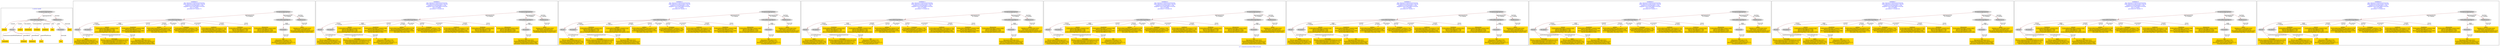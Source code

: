 digraph n0 {
fontcolor="blue"
remincross="true"
label="s17-s-houston-museum-of-fine-arts.json"
subgraph cluster_0 {
label="1-correct model"
n2[style="filled",color="white",fillcolor="lightgray",label="CulturalHeritageObject1"];
n3[shape="plaintext",style="filled",fillcolor="gold",label="artyear"];
n4[style="filled",color="white",fillcolor="lightgray",label="Person1"];
n5[shape="plaintext",style="filled",fillcolor="gold",label="artdesc"];
n6[shape="plaintext",style="filled",fillcolor="gold",label="dimensions"];
n7[shape="plaintext",style="filled",fillcolor="gold",label="technique"];
n8[shape="plaintext",style="filled",fillcolor="gold",label="credittext"];
n9[shape="plaintext",style="filled",fillcolor="gold",label="title"];
n10[style="filled",color="white",fillcolor="lightgray",label="Document1"];
n11[shape="plaintext",style="filled",fillcolor="gold",label="nationality"];
n12[shape="plaintext",style="filled",fillcolor="gold",label="birthDate"];
n13[shape="plaintext",style="filled",fillcolor="gold",label="deathDate"];
n14[shape="plaintext",style="filled",fillcolor="gold",label="artist"];
n15[style="filled",color="white",fillcolor="lightgray",label="EuropeanaAggregation1"];
n16[style="filled",color="white",fillcolor="lightgray",label="WebResource1"];
n17[shape="plaintext",style="filled",fillcolor="gold",label="photo"];
n18[shape="plaintext",style="filled",fillcolor="gold",label="link"];
}
subgraph cluster_1 {
label="candidate 0\nlink coherence:0.8333333333333334\nnode coherence:0.8823529411764706\nconfidence:0.6553402862171508\nmapping score:0.6097866313534294\ncost:215.96983\n-precision:0.67-recall:0.75"
n20[style="filled",color="white",fillcolor="lightgray",label="CulturalHeritageObject1"];
n21[style="filled",color="white",fillcolor="lightgray",label="Person1"];
n22[style="filled",color="white",fillcolor="lightgray",label="Document1"];
n23[style="filled",color="white",fillcolor="lightgray",label="CulturalHeritageObject2"];
n24[style="filled",color="white",fillcolor="lightgray",label="Document2"];
n25[style="filled",color="white",fillcolor="lightgray",label="EuropeanaAggregation1"];
n26[style="filled",color="white",fillcolor="lightgray",label="WebResource1"];
n27[shape="plaintext",style="filled",fillcolor="gold",label="link\n[Document,classLink,0.574]\n[WebResource,classLink,0.212]\n[Document,columnSubClassOfLink,0.177]\n[Concept,prefLabel,0.037]"];
n28[shape="plaintext",style="filled",fillcolor="gold",label="artist\n[Person,nameOfThePerson,0.421]\n[Document,columnSubClassOfLink,0.231]\n[CulturalHeritageObject,description,0.23]\n[CulturalHeritageObject,title,0.119]"];
n29[shape="plaintext",style="filled",fillcolor="gold",label="artyear\n[CulturalHeritageObject,created,0.544]\n[Person,dateOfBirth,0.226]\n[Person,dateOfDeath,0.168]\n[CulturalHeritageObject,description,0.062]"];
n30[shape="plaintext",style="filled",fillcolor="gold",label="deathDate\n[CulturalHeritageObject,created,0.508]\n[Person,dateOfDeath,0.313]\n[Person,biographicalInformation,0.095]\n[Person,dateOfBirth,0.084]"];
n31[shape="plaintext",style="filled",fillcolor="gold",label="artdesc\n[CulturalHeritageObject,description,0.579]\n[Person,biographicalInformation,0.358]\n[CulturalHeritageObject,provenance,0.034]\n[Document,classLink,0.029]"];
n32[shape="plaintext",style="filled",fillcolor="gold",label="technique\n[CulturalHeritageObject,medium,0.784]\n[CulturalHeritageObject,description,0.181]\n[Person,biographicalInformation,0.018]\n[Document,classLink,0.017]"];
n33[shape="plaintext",style="filled",fillcolor="gold",label="credittext\n[CulturalHeritageObject,provenance,0.753]\n[CulturalHeritageObject,description,0.157]\n[Person,biographicalInformation,0.056]\n[CulturalHeritageObject,rightsHolder,0.035]"];
n34[shape="plaintext",style="filled",fillcolor="gold",label="title\n[Document,classLink,0.621]\n[CulturalHeritageObject,description,0.21]\n[Person,biographicalInformation,0.086]\n[Document,columnSubClassOfLink,0.084]"];
n35[shape="plaintext",style="filled",fillcolor="gold",label="birthDate\n[CulturalHeritageObject,created,0.641]\n[Person,dateOfDeath,0.184]\n[Person,dateOfBirth,0.116]\n[Person,biographicalInformation,0.059]"];
n36[shape="plaintext",style="filled",fillcolor="gold",label="nationality\n[Person,countryAssociatedWithThePerson,0.624]\n[CulturalHeritageObject,description,0.151]\n[CulturalHeritageObject,provenance,0.117]\n[Person,biographicalInformation,0.108]"];
n37[shape="plaintext",style="filled",fillcolor="gold",label="photo\n[WebResource,classLink,0.924]\n[Document,classLink,0.052]\n[Document,columnSubClassOfLink,0.022]\n[CulturalHeritageObject,extent,0.002]"];
n38[shape="plaintext",style="filled",fillcolor="gold",label="dimensions\n[CulturalHeritageObject,extent,0.892]\n[Person,dateOfBirth,0.053]\n[Person,dateOfDeath,0.046]\n[Person,biographicalInformation,0.009]"];
}
subgraph cluster_2 {
label="candidate 1\nlink coherence:0.8333333333333334\nnode coherence:0.8823529411764706\nconfidence:0.6553402862171508\nmapping score:0.6097866313534294\ncost:215.96983\n-precision:0.72-recall:0.81"
n40[style="filled",color="white",fillcolor="lightgray",label="CulturalHeritageObject1"];
n41[style="filled",color="white",fillcolor="lightgray",label="Person1"];
n42[style="filled",color="white",fillcolor="lightgray",label="Document2"];
n43[style="filled",color="white",fillcolor="lightgray",label="CulturalHeritageObject2"];
n44[style="filled",color="white",fillcolor="lightgray",label="Document1"];
n45[style="filled",color="white",fillcolor="lightgray",label="EuropeanaAggregation1"];
n46[style="filled",color="white",fillcolor="lightgray",label="WebResource1"];
n47[shape="plaintext",style="filled",fillcolor="gold",label="link\n[Document,classLink,0.574]\n[WebResource,classLink,0.212]\n[Document,columnSubClassOfLink,0.177]\n[Concept,prefLabel,0.037]"];
n48[shape="plaintext",style="filled",fillcolor="gold",label="artist\n[Person,nameOfThePerson,0.421]\n[Document,columnSubClassOfLink,0.231]\n[CulturalHeritageObject,description,0.23]\n[CulturalHeritageObject,title,0.119]"];
n49[shape="plaintext",style="filled",fillcolor="gold",label="artyear\n[CulturalHeritageObject,created,0.544]\n[Person,dateOfBirth,0.226]\n[Person,dateOfDeath,0.168]\n[CulturalHeritageObject,description,0.062]"];
n50[shape="plaintext",style="filled",fillcolor="gold",label="deathDate\n[CulturalHeritageObject,created,0.508]\n[Person,dateOfDeath,0.313]\n[Person,biographicalInformation,0.095]\n[Person,dateOfBirth,0.084]"];
n51[shape="plaintext",style="filled",fillcolor="gold",label="artdesc\n[CulturalHeritageObject,description,0.579]\n[Person,biographicalInformation,0.358]\n[CulturalHeritageObject,provenance,0.034]\n[Document,classLink,0.029]"];
n52[shape="plaintext",style="filled",fillcolor="gold",label="technique\n[CulturalHeritageObject,medium,0.784]\n[CulturalHeritageObject,description,0.181]\n[Person,biographicalInformation,0.018]\n[Document,classLink,0.017]"];
n53[shape="plaintext",style="filled",fillcolor="gold",label="credittext\n[CulturalHeritageObject,provenance,0.753]\n[CulturalHeritageObject,description,0.157]\n[Person,biographicalInformation,0.056]\n[CulturalHeritageObject,rightsHolder,0.035]"];
n54[shape="plaintext",style="filled",fillcolor="gold",label="title\n[Document,classLink,0.621]\n[CulturalHeritageObject,description,0.21]\n[Person,biographicalInformation,0.086]\n[Document,columnSubClassOfLink,0.084]"];
n55[shape="plaintext",style="filled",fillcolor="gold",label="birthDate\n[CulturalHeritageObject,created,0.641]\n[Person,dateOfDeath,0.184]\n[Person,dateOfBirth,0.116]\n[Person,biographicalInformation,0.059]"];
n56[shape="plaintext",style="filled",fillcolor="gold",label="nationality\n[Person,countryAssociatedWithThePerson,0.624]\n[CulturalHeritageObject,description,0.151]\n[CulturalHeritageObject,provenance,0.117]\n[Person,biographicalInformation,0.108]"];
n57[shape="plaintext",style="filled",fillcolor="gold",label="photo\n[WebResource,classLink,0.924]\n[Document,classLink,0.052]\n[Document,columnSubClassOfLink,0.022]\n[CulturalHeritageObject,extent,0.002]"];
n58[shape="plaintext",style="filled",fillcolor="gold",label="dimensions\n[CulturalHeritageObject,extent,0.892]\n[Person,dateOfBirth,0.053]\n[Person,dateOfDeath,0.046]\n[Person,biographicalInformation,0.009]"];
}
subgraph cluster_3 {
label="candidate 2\nlink coherence:0.8333333333333334\nnode coherence:0.8823529411764706\nconfidence:0.6553402862171508\nmapping score:0.6097866313534294\ncost:215.96983\n-precision:0.67-recall:0.75"
n60[style="filled",color="white",fillcolor="lightgray",label="CulturalHeritageObject1"];
n61[style="filled",color="white",fillcolor="lightgray",label="Person1"];
n62[style="filled",color="white",fillcolor="lightgray",label="Document1"];
n63[style="filled",color="white",fillcolor="lightgray",label="CulturalHeritageObject2"];
n64[style="filled",color="white",fillcolor="lightgray",label="Document2"];
n65[style="filled",color="white",fillcolor="lightgray",label="EuropeanaAggregation1"];
n66[style="filled",color="white",fillcolor="lightgray",label="WebResource1"];
n67[shape="plaintext",style="filled",fillcolor="gold",label="link\n[Document,classLink,0.574]\n[WebResource,classLink,0.212]\n[Document,columnSubClassOfLink,0.177]\n[Concept,prefLabel,0.037]"];
n68[shape="plaintext",style="filled",fillcolor="gold",label="artist\n[Person,nameOfThePerson,0.421]\n[Document,columnSubClassOfLink,0.231]\n[CulturalHeritageObject,description,0.23]\n[CulturalHeritageObject,title,0.119]"];
n69[shape="plaintext",style="filled",fillcolor="gold",label="birthDate\n[CulturalHeritageObject,created,0.641]\n[Person,dateOfDeath,0.184]\n[Person,dateOfBirth,0.116]\n[Person,biographicalInformation,0.059]"];
n70[shape="plaintext",style="filled",fillcolor="gold",label="artyear\n[CulturalHeritageObject,created,0.544]\n[Person,dateOfBirth,0.226]\n[Person,dateOfDeath,0.168]\n[CulturalHeritageObject,description,0.062]"];
n71[shape="plaintext",style="filled",fillcolor="gold",label="artdesc\n[CulturalHeritageObject,description,0.579]\n[Person,biographicalInformation,0.358]\n[CulturalHeritageObject,provenance,0.034]\n[Document,classLink,0.029]"];
n72[shape="plaintext",style="filled",fillcolor="gold",label="technique\n[CulturalHeritageObject,medium,0.784]\n[CulturalHeritageObject,description,0.181]\n[Person,biographicalInformation,0.018]\n[Document,classLink,0.017]"];
n73[shape="plaintext",style="filled",fillcolor="gold",label="credittext\n[CulturalHeritageObject,provenance,0.753]\n[CulturalHeritageObject,description,0.157]\n[Person,biographicalInformation,0.056]\n[CulturalHeritageObject,rightsHolder,0.035]"];
n74[shape="plaintext",style="filled",fillcolor="gold",label="title\n[Document,classLink,0.621]\n[CulturalHeritageObject,description,0.21]\n[Person,biographicalInformation,0.086]\n[Document,columnSubClassOfLink,0.084]"];
n75[shape="plaintext",style="filled",fillcolor="gold",label="deathDate\n[CulturalHeritageObject,created,0.508]\n[Person,dateOfDeath,0.313]\n[Person,biographicalInformation,0.095]\n[Person,dateOfBirth,0.084]"];
n76[shape="plaintext",style="filled",fillcolor="gold",label="nationality\n[Person,countryAssociatedWithThePerson,0.624]\n[CulturalHeritageObject,description,0.151]\n[CulturalHeritageObject,provenance,0.117]\n[Person,biographicalInformation,0.108]"];
n77[shape="plaintext",style="filled",fillcolor="gold",label="photo\n[WebResource,classLink,0.924]\n[Document,classLink,0.052]\n[Document,columnSubClassOfLink,0.022]\n[CulturalHeritageObject,extent,0.002]"];
n78[shape="plaintext",style="filled",fillcolor="gold",label="dimensions\n[CulturalHeritageObject,extent,0.892]\n[Person,dateOfBirth,0.053]\n[Person,dateOfDeath,0.046]\n[Person,biographicalInformation,0.009]"];
}
subgraph cluster_4 {
label="candidate 3\nlink coherence:0.8333333333333334\nnode coherence:0.8823529411764706\nconfidence:0.6553402862171508\nmapping score:0.6097866313534294\ncost:215.96983\n-precision:0.72-recall:0.81"
n80[style="filled",color="white",fillcolor="lightgray",label="CulturalHeritageObject1"];
n81[style="filled",color="white",fillcolor="lightgray",label="Person1"];
n82[style="filled",color="white",fillcolor="lightgray",label="Document2"];
n83[style="filled",color="white",fillcolor="lightgray",label="CulturalHeritageObject2"];
n84[style="filled",color="white",fillcolor="lightgray",label="Document1"];
n85[style="filled",color="white",fillcolor="lightgray",label="EuropeanaAggregation1"];
n86[style="filled",color="white",fillcolor="lightgray",label="WebResource1"];
n87[shape="plaintext",style="filled",fillcolor="gold",label="link\n[Document,classLink,0.574]\n[WebResource,classLink,0.212]\n[Document,columnSubClassOfLink,0.177]\n[Concept,prefLabel,0.037]"];
n88[shape="plaintext",style="filled",fillcolor="gold",label="artist\n[Person,nameOfThePerson,0.421]\n[Document,columnSubClassOfLink,0.231]\n[CulturalHeritageObject,description,0.23]\n[CulturalHeritageObject,title,0.119]"];
n89[shape="plaintext",style="filled",fillcolor="gold",label="birthDate\n[CulturalHeritageObject,created,0.641]\n[Person,dateOfDeath,0.184]\n[Person,dateOfBirth,0.116]\n[Person,biographicalInformation,0.059]"];
n90[shape="plaintext",style="filled",fillcolor="gold",label="artyear\n[CulturalHeritageObject,created,0.544]\n[Person,dateOfBirth,0.226]\n[Person,dateOfDeath,0.168]\n[CulturalHeritageObject,description,0.062]"];
n91[shape="plaintext",style="filled",fillcolor="gold",label="artdesc\n[CulturalHeritageObject,description,0.579]\n[Person,biographicalInformation,0.358]\n[CulturalHeritageObject,provenance,0.034]\n[Document,classLink,0.029]"];
n92[shape="plaintext",style="filled",fillcolor="gold",label="technique\n[CulturalHeritageObject,medium,0.784]\n[CulturalHeritageObject,description,0.181]\n[Person,biographicalInformation,0.018]\n[Document,classLink,0.017]"];
n93[shape="plaintext",style="filled",fillcolor="gold",label="credittext\n[CulturalHeritageObject,provenance,0.753]\n[CulturalHeritageObject,description,0.157]\n[Person,biographicalInformation,0.056]\n[CulturalHeritageObject,rightsHolder,0.035]"];
n94[shape="plaintext",style="filled",fillcolor="gold",label="title\n[Document,classLink,0.621]\n[CulturalHeritageObject,description,0.21]\n[Person,biographicalInformation,0.086]\n[Document,columnSubClassOfLink,0.084]"];
n95[shape="plaintext",style="filled",fillcolor="gold",label="deathDate\n[CulturalHeritageObject,created,0.508]\n[Person,dateOfDeath,0.313]\n[Person,biographicalInformation,0.095]\n[Person,dateOfBirth,0.084]"];
n96[shape="plaintext",style="filled",fillcolor="gold",label="nationality\n[Person,countryAssociatedWithThePerson,0.624]\n[CulturalHeritageObject,description,0.151]\n[CulturalHeritageObject,provenance,0.117]\n[Person,biographicalInformation,0.108]"];
n97[shape="plaintext",style="filled",fillcolor="gold",label="photo\n[WebResource,classLink,0.924]\n[Document,classLink,0.052]\n[Document,columnSubClassOfLink,0.022]\n[CulturalHeritageObject,extent,0.002]"];
n98[shape="plaintext",style="filled",fillcolor="gold",label="dimensions\n[CulturalHeritageObject,extent,0.892]\n[Person,dateOfBirth,0.053]\n[Person,dateOfDeath,0.046]\n[Person,biographicalInformation,0.009]"];
}
subgraph cluster_5 {
label="candidate 4\nlink coherence:0.8333333333333334\nnode coherence:0.8823529411764706\nconfidence:0.6553402862171508\nmapping score:0.6097866313534294\ncost:215.96983\n-precision:0.72-recall:0.81"
n100[style="filled",color="white",fillcolor="lightgray",label="CulturalHeritageObject1"];
n101[style="filled",color="white",fillcolor="lightgray",label="Person1"];
n102[style="filled",color="white",fillcolor="lightgray",label="Document1"];
n103[style="filled",color="white",fillcolor="lightgray",label="CulturalHeritageObject2"];
n104[style="filled",color="white",fillcolor="lightgray",label="Document2"];
n105[style="filled",color="white",fillcolor="lightgray",label="EuropeanaAggregation1"];
n106[style="filled",color="white",fillcolor="lightgray",label="WebResource1"];
n107[shape="plaintext",style="filled",fillcolor="gold",label="title\n[Document,classLink,0.621]\n[CulturalHeritageObject,description,0.21]\n[Person,biographicalInformation,0.086]\n[Document,columnSubClassOfLink,0.084]"];
n108[shape="plaintext",style="filled",fillcolor="gold",label="artist\n[Person,nameOfThePerson,0.421]\n[Document,columnSubClassOfLink,0.231]\n[CulturalHeritageObject,description,0.23]\n[CulturalHeritageObject,title,0.119]"];
n109[shape="plaintext",style="filled",fillcolor="gold",label="artyear\n[CulturalHeritageObject,created,0.544]\n[Person,dateOfBirth,0.226]\n[Person,dateOfDeath,0.168]\n[CulturalHeritageObject,description,0.062]"];
n110[shape="plaintext",style="filled",fillcolor="gold",label="deathDate\n[CulturalHeritageObject,created,0.508]\n[Person,dateOfDeath,0.313]\n[Person,biographicalInformation,0.095]\n[Person,dateOfBirth,0.084]"];
n111[shape="plaintext",style="filled",fillcolor="gold",label="artdesc\n[CulturalHeritageObject,description,0.579]\n[Person,biographicalInformation,0.358]\n[CulturalHeritageObject,provenance,0.034]\n[Document,classLink,0.029]"];
n112[shape="plaintext",style="filled",fillcolor="gold",label="technique\n[CulturalHeritageObject,medium,0.784]\n[CulturalHeritageObject,description,0.181]\n[Person,biographicalInformation,0.018]\n[Document,classLink,0.017]"];
n113[shape="plaintext",style="filled",fillcolor="gold",label="credittext\n[CulturalHeritageObject,provenance,0.753]\n[CulturalHeritageObject,description,0.157]\n[Person,biographicalInformation,0.056]\n[CulturalHeritageObject,rightsHolder,0.035]"];
n114[shape="plaintext",style="filled",fillcolor="gold",label="link\n[Document,classLink,0.574]\n[WebResource,classLink,0.212]\n[Document,columnSubClassOfLink,0.177]\n[Concept,prefLabel,0.037]"];
n115[shape="plaintext",style="filled",fillcolor="gold",label="birthDate\n[CulturalHeritageObject,created,0.641]\n[Person,dateOfDeath,0.184]\n[Person,dateOfBirth,0.116]\n[Person,biographicalInformation,0.059]"];
n116[shape="plaintext",style="filled",fillcolor="gold",label="nationality\n[Person,countryAssociatedWithThePerson,0.624]\n[CulturalHeritageObject,description,0.151]\n[CulturalHeritageObject,provenance,0.117]\n[Person,biographicalInformation,0.108]"];
n117[shape="plaintext",style="filled",fillcolor="gold",label="photo\n[WebResource,classLink,0.924]\n[Document,classLink,0.052]\n[Document,columnSubClassOfLink,0.022]\n[CulturalHeritageObject,extent,0.002]"];
n118[shape="plaintext",style="filled",fillcolor="gold",label="dimensions\n[CulturalHeritageObject,extent,0.892]\n[Person,dateOfBirth,0.053]\n[Person,dateOfDeath,0.046]\n[Person,biographicalInformation,0.009]"];
}
subgraph cluster_6 {
label="candidate 5\nlink coherence:0.8333333333333334\nnode coherence:0.8823529411764706\nconfidence:0.6553402862171508\nmapping score:0.6097866313534294\ncost:215.96983\n-precision:0.67-recall:0.75"
n120[style="filled",color="white",fillcolor="lightgray",label="CulturalHeritageObject1"];
n121[style="filled",color="white",fillcolor="lightgray",label="Person1"];
n122[style="filled",color="white",fillcolor="lightgray",label="Document2"];
n123[style="filled",color="white",fillcolor="lightgray",label="CulturalHeritageObject2"];
n124[style="filled",color="white",fillcolor="lightgray",label="Document1"];
n125[style="filled",color="white",fillcolor="lightgray",label="EuropeanaAggregation1"];
n126[style="filled",color="white",fillcolor="lightgray",label="WebResource1"];
n127[shape="plaintext",style="filled",fillcolor="gold",label="title\n[Document,classLink,0.621]\n[CulturalHeritageObject,description,0.21]\n[Person,biographicalInformation,0.086]\n[Document,columnSubClassOfLink,0.084]"];
n128[shape="plaintext",style="filled",fillcolor="gold",label="artist\n[Person,nameOfThePerson,0.421]\n[Document,columnSubClassOfLink,0.231]\n[CulturalHeritageObject,description,0.23]\n[CulturalHeritageObject,title,0.119]"];
n129[shape="plaintext",style="filled",fillcolor="gold",label="artyear\n[CulturalHeritageObject,created,0.544]\n[Person,dateOfBirth,0.226]\n[Person,dateOfDeath,0.168]\n[CulturalHeritageObject,description,0.062]"];
n130[shape="plaintext",style="filled",fillcolor="gold",label="deathDate\n[CulturalHeritageObject,created,0.508]\n[Person,dateOfDeath,0.313]\n[Person,biographicalInformation,0.095]\n[Person,dateOfBirth,0.084]"];
n131[shape="plaintext",style="filled",fillcolor="gold",label="artdesc\n[CulturalHeritageObject,description,0.579]\n[Person,biographicalInformation,0.358]\n[CulturalHeritageObject,provenance,0.034]\n[Document,classLink,0.029]"];
n132[shape="plaintext",style="filled",fillcolor="gold",label="technique\n[CulturalHeritageObject,medium,0.784]\n[CulturalHeritageObject,description,0.181]\n[Person,biographicalInformation,0.018]\n[Document,classLink,0.017]"];
n133[shape="plaintext",style="filled",fillcolor="gold",label="credittext\n[CulturalHeritageObject,provenance,0.753]\n[CulturalHeritageObject,description,0.157]\n[Person,biographicalInformation,0.056]\n[CulturalHeritageObject,rightsHolder,0.035]"];
n134[shape="plaintext",style="filled",fillcolor="gold",label="link\n[Document,classLink,0.574]\n[WebResource,classLink,0.212]\n[Document,columnSubClassOfLink,0.177]\n[Concept,prefLabel,0.037]"];
n135[shape="plaintext",style="filled",fillcolor="gold",label="birthDate\n[CulturalHeritageObject,created,0.641]\n[Person,dateOfDeath,0.184]\n[Person,dateOfBirth,0.116]\n[Person,biographicalInformation,0.059]"];
n136[shape="plaintext",style="filled",fillcolor="gold",label="nationality\n[Person,countryAssociatedWithThePerson,0.624]\n[CulturalHeritageObject,description,0.151]\n[CulturalHeritageObject,provenance,0.117]\n[Person,biographicalInformation,0.108]"];
n137[shape="plaintext",style="filled",fillcolor="gold",label="photo\n[WebResource,classLink,0.924]\n[Document,classLink,0.052]\n[Document,columnSubClassOfLink,0.022]\n[CulturalHeritageObject,extent,0.002]"];
n138[shape="plaintext",style="filled",fillcolor="gold",label="dimensions\n[CulturalHeritageObject,extent,0.892]\n[Person,dateOfBirth,0.053]\n[Person,dateOfDeath,0.046]\n[Person,biographicalInformation,0.009]"];
}
subgraph cluster_7 {
label="candidate 6\nlink coherence:0.8333333333333334\nnode coherence:0.8823529411764706\nconfidence:0.6553402862171508\nmapping score:0.6097866313534294\ncost:215.96993\n-precision:0.67-recall:0.75"
n140[style="filled",color="white",fillcolor="lightgray",label="CulturalHeritageObject1"];
n141[style="filled",color="white",fillcolor="lightgray",label="Person2"];
n142[style="filled",color="white",fillcolor="lightgray",label="Document1"];
n143[style="filled",color="white",fillcolor="lightgray",label="CulturalHeritageObject2"];
n144[style="filled",color="white",fillcolor="lightgray",label="Document2"];
n145[style="filled",color="white",fillcolor="lightgray",label="EuropeanaAggregation1"];
n146[style="filled",color="white",fillcolor="lightgray",label="WebResource1"];
n147[shape="plaintext",style="filled",fillcolor="gold",label="link\n[Document,classLink,0.574]\n[WebResource,classLink,0.212]\n[Document,columnSubClassOfLink,0.177]\n[Concept,prefLabel,0.037]"];
n148[shape="plaintext",style="filled",fillcolor="gold",label="artyear\n[CulturalHeritageObject,created,0.544]\n[Person,dateOfBirth,0.226]\n[Person,dateOfDeath,0.168]\n[CulturalHeritageObject,description,0.062]"];
n149[shape="plaintext",style="filled",fillcolor="gold",label="nationality\n[Person,countryAssociatedWithThePerson,0.624]\n[CulturalHeritageObject,description,0.151]\n[CulturalHeritageObject,provenance,0.117]\n[Person,biographicalInformation,0.108]"];
n150[shape="plaintext",style="filled",fillcolor="gold",label="deathDate\n[CulturalHeritageObject,created,0.508]\n[Person,dateOfDeath,0.313]\n[Person,biographicalInformation,0.095]\n[Person,dateOfBirth,0.084]"];
n151[shape="plaintext",style="filled",fillcolor="gold",label="artdesc\n[CulturalHeritageObject,description,0.579]\n[Person,biographicalInformation,0.358]\n[CulturalHeritageObject,provenance,0.034]\n[Document,classLink,0.029]"];
n152[shape="plaintext",style="filled",fillcolor="gold",label="technique\n[CulturalHeritageObject,medium,0.784]\n[CulturalHeritageObject,description,0.181]\n[Person,biographicalInformation,0.018]\n[Document,classLink,0.017]"];
n153[shape="plaintext",style="filled",fillcolor="gold",label="artist\n[Person,nameOfThePerson,0.421]\n[Document,columnSubClassOfLink,0.231]\n[CulturalHeritageObject,description,0.23]\n[CulturalHeritageObject,title,0.119]"];
n154[shape="plaintext",style="filled",fillcolor="gold",label="credittext\n[CulturalHeritageObject,provenance,0.753]\n[CulturalHeritageObject,description,0.157]\n[Person,biographicalInformation,0.056]\n[CulturalHeritageObject,rightsHolder,0.035]"];
n155[shape="plaintext",style="filled",fillcolor="gold",label="title\n[Document,classLink,0.621]\n[CulturalHeritageObject,description,0.21]\n[Person,biographicalInformation,0.086]\n[Document,columnSubClassOfLink,0.084]"];
n156[shape="plaintext",style="filled",fillcolor="gold",label="birthDate\n[CulturalHeritageObject,created,0.641]\n[Person,dateOfDeath,0.184]\n[Person,dateOfBirth,0.116]\n[Person,biographicalInformation,0.059]"];
n157[shape="plaintext",style="filled",fillcolor="gold",label="photo\n[WebResource,classLink,0.924]\n[Document,classLink,0.052]\n[Document,columnSubClassOfLink,0.022]\n[CulturalHeritageObject,extent,0.002]"];
n158[shape="plaintext",style="filled",fillcolor="gold",label="dimensions\n[CulturalHeritageObject,extent,0.892]\n[Person,dateOfBirth,0.053]\n[Person,dateOfDeath,0.046]\n[Person,biographicalInformation,0.009]"];
}
subgraph cluster_8 {
label="candidate 7\nlink coherence:0.8333333333333334\nnode coherence:0.8823529411764706\nconfidence:0.6553402862171508\nmapping score:0.6097866313534294\ncost:215.96993\n-precision:0.72-recall:0.81"
n160[style="filled",color="white",fillcolor="lightgray",label="CulturalHeritageObject1"];
n161[style="filled",color="white",fillcolor="lightgray",label="Person2"];
n162[style="filled",color="white",fillcolor="lightgray",label="Document2"];
n163[style="filled",color="white",fillcolor="lightgray",label="CulturalHeritageObject2"];
n164[style="filled",color="white",fillcolor="lightgray",label="Document1"];
n165[style="filled",color="white",fillcolor="lightgray",label="EuropeanaAggregation1"];
n166[style="filled",color="white",fillcolor="lightgray",label="WebResource1"];
n167[shape="plaintext",style="filled",fillcolor="gold",label="link\n[Document,classLink,0.574]\n[WebResource,classLink,0.212]\n[Document,columnSubClassOfLink,0.177]\n[Concept,prefLabel,0.037]"];
n168[shape="plaintext",style="filled",fillcolor="gold",label="artyear\n[CulturalHeritageObject,created,0.544]\n[Person,dateOfBirth,0.226]\n[Person,dateOfDeath,0.168]\n[CulturalHeritageObject,description,0.062]"];
n169[shape="plaintext",style="filled",fillcolor="gold",label="nationality\n[Person,countryAssociatedWithThePerson,0.624]\n[CulturalHeritageObject,description,0.151]\n[CulturalHeritageObject,provenance,0.117]\n[Person,biographicalInformation,0.108]"];
n170[shape="plaintext",style="filled",fillcolor="gold",label="deathDate\n[CulturalHeritageObject,created,0.508]\n[Person,dateOfDeath,0.313]\n[Person,biographicalInformation,0.095]\n[Person,dateOfBirth,0.084]"];
n171[shape="plaintext",style="filled",fillcolor="gold",label="artdesc\n[CulturalHeritageObject,description,0.579]\n[Person,biographicalInformation,0.358]\n[CulturalHeritageObject,provenance,0.034]\n[Document,classLink,0.029]"];
n172[shape="plaintext",style="filled",fillcolor="gold",label="technique\n[CulturalHeritageObject,medium,0.784]\n[CulturalHeritageObject,description,0.181]\n[Person,biographicalInformation,0.018]\n[Document,classLink,0.017]"];
n173[shape="plaintext",style="filled",fillcolor="gold",label="artist\n[Person,nameOfThePerson,0.421]\n[Document,columnSubClassOfLink,0.231]\n[CulturalHeritageObject,description,0.23]\n[CulturalHeritageObject,title,0.119]"];
n174[shape="plaintext",style="filled",fillcolor="gold",label="credittext\n[CulturalHeritageObject,provenance,0.753]\n[CulturalHeritageObject,description,0.157]\n[Person,biographicalInformation,0.056]\n[CulturalHeritageObject,rightsHolder,0.035]"];
n175[shape="plaintext",style="filled",fillcolor="gold",label="title\n[Document,classLink,0.621]\n[CulturalHeritageObject,description,0.21]\n[Person,biographicalInformation,0.086]\n[Document,columnSubClassOfLink,0.084]"];
n176[shape="plaintext",style="filled",fillcolor="gold",label="birthDate\n[CulturalHeritageObject,created,0.641]\n[Person,dateOfDeath,0.184]\n[Person,dateOfBirth,0.116]\n[Person,biographicalInformation,0.059]"];
n177[shape="plaintext",style="filled",fillcolor="gold",label="photo\n[WebResource,classLink,0.924]\n[Document,classLink,0.052]\n[Document,columnSubClassOfLink,0.022]\n[CulturalHeritageObject,extent,0.002]"];
n178[shape="plaintext",style="filled",fillcolor="gold",label="dimensions\n[CulturalHeritageObject,extent,0.892]\n[Person,dateOfBirth,0.053]\n[Person,dateOfDeath,0.046]\n[Person,biographicalInformation,0.009]"];
}
subgraph cluster_9 {
label="candidate 8\nlink coherence:0.8333333333333334\nnode coherence:0.8823529411764706\nconfidence:0.6553402862171508\nmapping score:0.6097866313534294\ncost:215.96993\n-precision:0.67-recall:0.75"
n180[style="filled",color="white",fillcolor="lightgray",label="CulturalHeritageObject1"];
n181[style="filled",color="white",fillcolor="lightgray",label="Person2"];
n182[style="filled",color="white",fillcolor="lightgray",label="Document1"];
n183[style="filled",color="white",fillcolor="lightgray",label="CulturalHeritageObject2"];
n184[style="filled",color="white",fillcolor="lightgray",label="Document2"];
n185[style="filled",color="white",fillcolor="lightgray",label="EuropeanaAggregation1"];
n186[style="filled",color="white",fillcolor="lightgray",label="WebResource1"];
n187[shape="plaintext",style="filled",fillcolor="gold",label="link\n[Document,classLink,0.574]\n[WebResource,classLink,0.212]\n[Document,columnSubClassOfLink,0.177]\n[Concept,prefLabel,0.037]"];
n188[shape="plaintext",style="filled",fillcolor="gold",label="birthDate\n[CulturalHeritageObject,created,0.641]\n[Person,dateOfDeath,0.184]\n[Person,dateOfBirth,0.116]\n[Person,biographicalInformation,0.059]"];
n189[shape="plaintext",style="filled",fillcolor="gold",label="artyear\n[CulturalHeritageObject,created,0.544]\n[Person,dateOfBirth,0.226]\n[Person,dateOfDeath,0.168]\n[CulturalHeritageObject,description,0.062]"];
n190[shape="plaintext",style="filled",fillcolor="gold",label="nationality\n[Person,countryAssociatedWithThePerson,0.624]\n[CulturalHeritageObject,description,0.151]\n[CulturalHeritageObject,provenance,0.117]\n[Person,biographicalInformation,0.108]"];
n191[shape="plaintext",style="filled",fillcolor="gold",label="artdesc\n[CulturalHeritageObject,description,0.579]\n[Person,biographicalInformation,0.358]\n[CulturalHeritageObject,provenance,0.034]\n[Document,classLink,0.029]"];
n192[shape="plaintext",style="filled",fillcolor="gold",label="technique\n[CulturalHeritageObject,medium,0.784]\n[CulturalHeritageObject,description,0.181]\n[Person,biographicalInformation,0.018]\n[Document,classLink,0.017]"];
n193[shape="plaintext",style="filled",fillcolor="gold",label="artist\n[Person,nameOfThePerson,0.421]\n[Document,columnSubClassOfLink,0.231]\n[CulturalHeritageObject,description,0.23]\n[CulturalHeritageObject,title,0.119]"];
n194[shape="plaintext",style="filled",fillcolor="gold",label="credittext\n[CulturalHeritageObject,provenance,0.753]\n[CulturalHeritageObject,description,0.157]\n[Person,biographicalInformation,0.056]\n[CulturalHeritageObject,rightsHolder,0.035]"];
n195[shape="plaintext",style="filled",fillcolor="gold",label="title\n[Document,classLink,0.621]\n[CulturalHeritageObject,description,0.21]\n[Person,biographicalInformation,0.086]\n[Document,columnSubClassOfLink,0.084]"];
n196[shape="plaintext",style="filled",fillcolor="gold",label="deathDate\n[CulturalHeritageObject,created,0.508]\n[Person,dateOfDeath,0.313]\n[Person,biographicalInformation,0.095]\n[Person,dateOfBirth,0.084]"];
n197[shape="plaintext",style="filled",fillcolor="gold",label="photo\n[WebResource,classLink,0.924]\n[Document,classLink,0.052]\n[Document,columnSubClassOfLink,0.022]\n[CulturalHeritageObject,extent,0.002]"];
n198[shape="plaintext",style="filled",fillcolor="gold",label="dimensions\n[CulturalHeritageObject,extent,0.892]\n[Person,dateOfBirth,0.053]\n[Person,dateOfDeath,0.046]\n[Person,biographicalInformation,0.009]"];
}
subgraph cluster_10 {
label="candidate 9\nlink coherence:0.8333333333333334\nnode coherence:0.8823529411764706\nconfidence:0.6553402862171508\nmapping score:0.6097866313534294\ncost:215.96993\n-precision:0.72-recall:0.81"
n200[style="filled",color="white",fillcolor="lightgray",label="CulturalHeritageObject1"];
n201[style="filled",color="white",fillcolor="lightgray",label="Person2"];
n202[style="filled",color="white",fillcolor="lightgray",label="Document2"];
n203[style="filled",color="white",fillcolor="lightgray",label="CulturalHeritageObject2"];
n204[style="filled",color="white",fillcolor="lightgray",label="Document1"];
n205[style="filled",color="white",fillcolor="lightgray",label="EuropeanaAggregation1"];
n206[style="filled",color="white",fillcolor="lightgray",label="WebResource1"];
n207[shape="plaintext",style="filled",fillcolor="gold",label="link\n[Document,classLink,0.574]\n[WebResource,classLink,0.212]\n[Document,columnSubClassOfLink,0.177]\n[Concept,prefLabel,0.037]"];
n208[shape="plaintext",style="filled",fillcolor="gold",label="birthDate\n[CulturalHeritageObject,created,0.641]\n[Person,dateOfDeath,0.184]\n[Person,dateOfBirth,0.116]\n[Person,biographicalInformation,0.059]"];
n209[shape="plaintext",style="filled",fillcolor="gold",label="artyear\n[CulturalHeritageObject,created,0.544]\n[Person,dateOfBirth,0.226]\n[Person,dateOfDeath,0.168]\n[CulturalHeritageObject,description,0.062]"];
n210[shape="plaintext",style="filled",fillcolor="gold",label="nationality\n[Person,countryAssociatedWithThePerson,0.624]\n[CulturalHeritageObject,description,0.151]\n[CulturalHeritageObject,provenance,0.117]\n[Person,biographicalInformation,0.108]"];
n211[shape="plaintext",style="filled",fillcolor="gold",label="artdesc\n[CulturalHeritageObject,description,0.579]\n[Person,biographicalInformation,0.358]\n[CulturalHeritageObject,provenance,0.034]\n[Document,classLink,0.029]"];
n212[shape="plaintext",style="filled",fillcolor="gold",label="technique\n[CulturalHeritageObject,medium,0.784]\n[CulturalHeritageObject,description,0.181]\n[Person,biographicalInformation,0.018]\n[Document,classLink,0.017]"];
n213[shape="plaintext",style="filled",fillcolor="gold",label="artist\n[Person,nameOfThePerson,0.421]\n[Document,columnSubClassOfLink,0.231]\n[CulturalHeritageObject,description,0.23]\n[CulturalHeritageObject,title,0.119]"];
n214[shape="plaintext",style="filled",fillcolor="gold",label="credittext\n[CulturalHeritageObject,provenance,0.753]\n[CulturalHeritageObject,description,0.157]\n[Person,biographicalInformation,0.056]\n[CulturalHeritageObject,rightsHolder,0.035]"];
n215[shape="plaintext",style="filled",fillcolor="gold",label="title\n[Document,classLink,0.621]\n[CulturalHeritageObject,description,0.21]\n[Person,biographicalInformation,0.086]\n[Document,columnSubClassOfLink,0.084]"];
n216[shape="plaintext",style="filled",fillcolor="gold",label="deathDate\n[CulturalHeritageObject,created,0.508]\n[Person,dateOfDeath,0.313]\n[Person,biographicalInformation,0.095]\n[Person,dateOfBirth,0.084]"];
n217[shape="plaintext",style="filled",fillcolor="gold",label="photo\n[WebResource,classLink,0.924]\n[Document,classLink,0.052]\n[Document,columnSubClassOfLink,0.022]\n[CulturalHeritageObject,extent,0.002]"];
n218[shape="plaintext",style="filled",fillcolor="gold",label="dimensions\n[CulturalHeritageObject,extent,0.892]\n[Person,dateOfBirth,0.053]\n[Person,dateOfDeath,0.046]\n[Person,biographicalInformation,0.009]"];
}
n2 -> n3[color="brown",fontcolor="black",label="created"]
n2 -> n4[color="brown",fontcolor="black",label="creator"]
n2 -> n5[color="brown",fontcolor="black",label="description"]
n2 -> n6[color="brown",fontcolor="black",label="extent"]
n2 -> n7[color="brown",fontcolor="black",label="medium"]
n2 -> n8[color="brown",fontcolor="black",label="provenance"]
n2 -> n9[color="brown",fontcolor="black",label="title"]
n2 -> n10[color="brown",fontcolor="black",label="page"]
n4 -> n11[color="brown",fontcolor="black",label="countryAssociatedWithThePerson"]
n4 -> n12[color="brown",fontcolor="black",label="dateOfBirth"]
n4 -> n13[color="brown",fontcolor="black",label="dateOfDeath"]
n4 -> n14[color="brown",fontcolor="black",label="nameOfThePerson"]
n15 -> n2[color="brown",fontcolor="black",label="aggregatedCHO"]
n15 -> n16[color="brown",fontcolor="black",label="hasView"]
n16 -> n17[color="brown",fontcolor="black",label="classLink"]
n10 -> n18[color="brown",fontcolor="black",label="classLink"]
n20 -> n21[color="brown",fontcolor="black",label="creator\nw=0.99294"]
n20 -> n22[color="brown",fontcolor="black",label="page\nw=0.99757"]
n23 -> n24[color="brown",fontcolor="black",label="page\nw=0.99757"]
n25 -> n20[color="brown",fontcolor="black",label="aggregatedCHO\nw=0.99405"]
n25 -> n23[color="brown",fontcolor="black",label="aggregatedCHO\nw=0.99405"]
n25 -> n26[color="brown",fontcolor="black",label="hasView\nw=0.99365"]
n24 -> n27[color="brown",fontcolor="black",label="classLink\nw=1.0"]
n21 -> n28[color="brown",fontcolor="black",label="nameOfThePerson\nw=1.0"]
n20 -> n29[color="brown",fontcolor="black",label="created\nw=1.0"]
n20 -> n30[color="brown",fontcolor="black",label="created\nw=100.0"]
n20 -> n31[color="brown",fontcolor="black",label="description\nw=1.0"]
n20 -> n32[color="brown",fontcolor="black",label="medium\nw=1.0"]
n20 -> n33[color="brown",fontcolor="black",label="provenance\nw=1.0"]
n22 -> n34[color="brown",fontcolor="black",label="classLink\nw=1.0"]
n20 -> n35[color="brown",fontcolor="black",label="created\nw=100.0"]
n21 -> n36[color="brown",fontcolor="black",label="countryAssociatedWithThePerson\nw=1.0"]
n26 -> n37[color="brown",fontcolor="black",label="classLink\nw=1.0"]
n20 -> n38[color="brown",fontcolor="black",label="extent\nw=1.0"]
n40 -> n41[color="brown",fontcolor="black",label="creator\nw=0.99294"]
n40 -> n42[color="brown",fontcolor="black",label="page\nw=0.99757"]
n43 -> n44[color="brown",fontcolor="black",label="page\nw=0.99757"]
n45 -> n40[color="brown",fontcolor="black",label="aggregatedCHO\nw=0.99405"]
n45 -> n43[color="brown",fontcolor="black",label="aggregatedCHO\nw=0.99405"]
n45 -> n46[color="brown",fontcolor="black",label="hasView\nw=0.99365"]
n42 -> n47[color="brown",fontcolor="black",label="classLink\nw=1.0"]
n41 -> n48[color="brown",fontcolor="black",label="nameOfThePerson\nw=1.0"]
n40 -> n49[color="brown",fontcolor="black",label="created\nw=1.0"]
n40 -> n50[color="brown",fontcolor="black",label="created\nw=100.0"]
n40 -> n51[color="brown",fontcolor="black",label="description\nw=1.0"]
n40 -> n52[color="brown",fontcolor="black",label="medium\nw=1.0"]
n40 -> n53[color="brown",fontcolor="black",label="provenance\nw=1.0"]
n44 -> n54[color="brown",fontcolor="black",label="classLink\nw=1.0"]
n40 -> n55[color="brown",fontcolor="black",label="created\nw=100.0"]
n41 -> n56[color="brown",fontcolor="black",label="countryAssociatedWithThePerson\nw=1.0"]
n46 -> n57[color="brown",fontcolor="black",label="classLink\nw=1.0"]
n40 -> n58[color="brown",fontcolor="black",label="extent\nw=1.0"]
n60 -> n61[color="brown",fontcolor="black",label="creator\nw=0.99294"]
n60 -> n62[color="brown",fontcolor="black",label="page\nw=0.99757"]
n63 -> n64[color="brown",fontcolor="black",label="page\nw=0.99757"]
n65 -> n60[color="brown",fontcolor="black",label="aggregatedCHO\nw=0.99405"]
n65 -> n63[color="brown",fontcolor="black",label="aggregatedCHO\nw=0.99405"]
n65 -> n66[color="brown",fontcolor="black",label="hasView\nw=0.99365"]
n64 -> n67[color="brown",fontcolor="black",label="classLink\nw=1.0"]
n61 -> n68[color="brown",fontcolor="black",label="nameOfThePerson\nw=1.0"]
n60 -> n69[color="brown",fontcolor="black",label="created\nw=100.0"]
n60 -> n70[color="brown",fontcolor="black",label="created\nw=1.0"]
n60 -> n71[color="brown",fontcolor="black",label="description\nw=1.0"]
n60 -> n72[color="brown",fontcolor="black",label="medium\nw=1.0"]
n60 -> n73[color="brown",fontcolor="black",label="provenance\nw=1.0"]
n62 -> n74[color="brown",fontcolor="black",label="classLink\nw=1.0"]
n60 -> n75[color="brown",fontcolor="black",label="created\nw=100.0"]
n61 -> n76[color="brown",fontcolor="black",label="countryAssociatedWithThePerson\nw=1.0"]
n66 -> n77[color="brown",fontcolor="black",label="classLink\nw=1.0"]
n60 -> n78[color="brown",fontcolor="black",label="extent\nw=1.0"]
n80 -> n81[color="brown",fontcolor="black",label="creator\nw=0.99294"]
n80 -> n82[color="brown",fontcolor="black",label="page\nw=0.99757"]
n83 -> n84[color="brown",fontcolor="black",label="page\nw=0.99757"]
n85 -> n80[color="brown",fontcolor="black",label="aggregatedCHO\nw=0.99405"]
n85 -> n83[color="brown",fontcolor="black",label="aggregatedCHO\nw=0.99405"]
n85 -> n86[color="brown",fontcolor="black",label="hasView\nw=0.99365"]
n82 -> n87[color="brown",fontcolor="black",label="classLink\nw=1.0"]
n81 -> n88[color="brown",fontcolor="black",label="nameOfThePerson\nw=1.0"]
n80 -> n89[color="brown",fontcolor="black",label="created\nw=100.0"]
n80 -> n90[color="brown",fontcolor="black",label="created\nw=1.0"]
n80 -> n91[color="brown",fontcolor="black",label="description\nw=1.0"]
n80 -> n92[color="brown",fontcolor="black",label="medium\nw=1.0"]
n80 -> n93[color="brown",fontcolor="black",label="provenance\nw=1.0"]
n84 -> n94[color="brown",fontcolor="black",label="classLink\nw=1.0"]
n80 -> n95[color="brown",fontcolor="black",label="created\nw=100.0"]
n81 -> n96[color="brown",fontcolor="black",label="countryAssociatedWithThePerson\nw=1.0"]
n86 -> n97[color="brown",fontcolor="black",label="classLink\nw=1.0"]
n80 -> n98[color="brown",fontcolor="black",label="extent\nw=1.0"]
n100 -> n101[color="brown",fontcolor="black",label="creator\nw=0.99294"]
n100 -> n102[color="brown",fontcolor="black",label="page\nw=0.99757"]
n103 -> n104[color="brown",fontcolor="black",label="page\nw=0.99757"]
n105 -> n100[color="brown",fontcolor="black",label="aggregatedCHO\nw=0.99405"]
n105 -> n103[color="brown",fontcolor="black",label="aggregatedCHO\nw=0.99405"]
n105 -> n106[color="brown",fontcolor="black",label="hasView\nw=0.99365"]
n104 -> n107[color="brown",fontcolor="black",label="classLink\nw=1.0"]
n101 -> n108[color="brown",fontcolor="black",label="nameOfThePerson\nw=1.0"]
n100 -> n109[color="brown",fontcolor="black",label="created\nw=1.0"]
n100 -> n110[color="brown",fontcolor="black",label="created\nw=100.0"]
n100 -> n111[color="brown",fontcolor="black",label="description\nw=1.0"]
n100 -> n112[color="brown",fontcolor="black",label="medium\nw=1.0"]
n100 -> n113[color="brown",fontcolor="black",label="provenance\nw=1.0"]
n102 -> n114[color="brown",fontcolor="black",label="classLink\nw=1.0"]
n100 -> n115[color="brown",fontcolor="black",label="created\nw=100.0"]
n101 -> n116[color="brown",fontcolor="black",label="countryAssociatedWithThePerson\nw=1.0"]
n106 -> n117[color="brown",fontcolor="black",label="classLink\nw=1.0"]
n100 -> n118[color="brown",fontcolor="black",label="extent\nw=1.0"]
n120 -> n121[color="brown",fontcolor="black",label="creator\nw=0.99294"]
n120 -> n122[color="brown",fontcolor="black",label="page\nw=0.99757"]
n123 -> n124[color="brown",fontcolor="black",label="page\nw=0.99757"]
n125 -> n120[color="brown",fontcolor="black",label="aggregatedCHO\nw=0.99405"]
n125 -> n123[color="brown",fontcolor="black",label="aggregatedCHO\nw=0.99405"]
n125 -> n126[color="brown",fontcolor="black",label="hasView\nw=0.99365"]
n122 -> n127[color="brown",fontcolor="black",label="classLink\nw=1.0"]
n121 -> n128[color="brown",fontcolor="black",label="nameOfThePerson\nw=1.0"]
n120 -> n129[color="brown",fontcolor="black",label="created\nw=1.0"]
n120 -> n130[color="brown",fontcolor="black",label="created\nw=100.0"]
n120 -> n131[color="brown",fontcolor="black",label="description\nw=1.0"]
n120 -> n132[color="brown",fontcolor="black",label="medium\nw=1.0"]
n120 -> n133[color="brown",fontcolor="black",label="provenance\nw=1.0"]
n124 -> n134[color="brown",fontcolor="black",label="classLink\nw=1.0"]
n120 -> n135[color="brown",fontcolor="black",label="created\nw=100.0"]
n121 -> n136[color="brown",fontcolor="black",label="countryAssociatedWithThePerson\nw=1.0"]
n126 -> n137[color="brown",fontcolor="black",label="classLink\nw=1.0"]
n120 -> n138[color="brown",fontcolor="black",label="extent\nw=1.0"]
n140 -> n141[color="brown",fontcolor="black",label="creator\nw=0.99304"]
n140 -> n142[color="brown",fontcolor="black",label="page\nw=0.99757"]
n143 -> n144[color="brown",fontcolor="black",label="page\nw=0.99757"]
n145 -> n140[color="brown",fontcolor="black",label="aggregatedCHO\nw=0.99405"]
n145 -> n143[color="brown",fontcolor="black",label="aggregatedCHO\nw=0.99405"]
n145 -> n146[color="brown",fontcolor="black",label="hasView\nw=0.99365"]
n144 -> n147[color="brown",fontcolor="black",label="classLink\nw=1.0"]
n140 -> n148[color="brown",fontcolor="black",label="created\nw=1.0"]
n141 -> n149[color="brown",fontcolor="black",label="countryAssociatedWithThePerson\nw=1.0"]
n140 -> n150[color="brown",fontcolor="black",label="created\nw=100.0"]
n140 -> n151[color="brown",fontcolor="black",label="description\nw=1.0"]
n140 -> n152[color="brown",fontcolor="black",label="medium\nw=1.0"]
n141 -> n153[color="brown",fontcolor="black",label="nameOfThePerson\nw=1.0"]
n140 -> n154[color="brown",fontcolor="black",label="provenance\nw=1.0"]
n142 -> n155[color="brown",fontcolor="black",label="classLink\nw=1.0"]
n140 -> n156[color="brown",fontcolor="black",label="created\nw=100.0"]
n146 -> n157[color="brown",fontcolor="black",label="classLink\nw=1.0"]
n140 -> n158[color="brown",fontcolor="black",label="extent\nw=1.0"]
n160 -> n161[color="brown",fontcolor="black",label="creator\nw=0.99304"]
n160 -> n162[color="brown",fontcolor="black",label="page\nw=0.99757"]
n163 -> n164[color="brown",fontcolor="black",label="page\nw=0.99757"]
n165 -> n160[color="brown",fontcolor="black",label="aggregatedCHO\nw=0.99405"]
n165 -> n163[color="brown",fontcolor="black",label="aggregatedCHO\nw=0.99405"]
n165 -> n166[color="brown",fontcolor="black",label="hasView\nw=0.99365"]
n162 -> n167[color="brown",fontcolor="black",label="classLink\nw=1.0"]
n160 -> n168[color="brown",fontcolor="black",label="created\nw=1.0"]
n161 -> n169[color="brown",fontcolor="black",label="countryAssociatedWithThePerson\nw=1.0"]
n160 -> n170[color="brown",fontcolor="black",label="created\nw=100.0"]
n160 -> n171[color="brown",fontcolor="black",label="description\nw=1.0"]
n160 -> n172[color="brown",fontcolor="black",label="medium\nw=1.0"]
n161 -> n173[color="brown",fontcolor="black",label="nameOfThePerson\nw=1.0"]
n160 -> n174[color="brown",fontcolor="black",label="provenance\nw=1.0"]
n164 -> n175[color="brown",fontcolor="black",label="classLink\nw=1.0"]
n160 -> n176[color="brown",fontcolor="black",label="created\nw=100.0"]
n166 -> n177[color="brown",fontcolor="black",label="classLink\nw=1.0"]
n160 -> n178[color="brown",fontcolor="black",label="extent\nw=1.0"]
n180 -> n181[color="brown",fontcolor="black",label="creator\nw=0.99304"]
n180 -> n182[color="brown",fontcolor="black",label="page\nw=0.99757"]
n183 -> n184[color="brown",fontcolor="black",label="page\nw=0.99757"]
n185 -> n180[color="brown",fontcolor="black",label="aggregatedCHO\nw=0.99405"]
n185 -> n183[color="brown",fontcolor="black",label="aggregatedCHO\nw=0.99405"]
n185 -> n186[color="brown",fontcolor="black",label="hasView\nw=0.99365"]
n184 -> n187[color="brown",fontcolor="black",label="classLink\nw=1.0"]
n180 -> n188[color="brown",fontcolor="black",label="created\nw=100.0"]
n180 -> n189[color="brown",fontcolor="black",label="created\nw=1.0"]
n181 -> n190[color="brown",fontcolor="black",label="countryAssociatedWithThePerson\nw=1.0"]
n180 -> n191[color="brown",fontcolor="black",label="description\nw=1.0"]
n180 -> n192[color="brown",fontcolor="black",label="medium\nw=1.0"]
n181 -> n193[color="brown",fontcolor="black",label="nameOfThePerson\nw=1.0"]
n180 -> n194[color="brown",fontcolor="black",label="provenance\nw=1.0"]
n182 -> n195[color="brown",fontcolor="black",label="classLink\nw=1.0"]
n180 -> n196[color="brown",fontcolor="black",label="created\nw=100.0"]
n186 -> n197[color="brown",fontcolor="black",label="classLink\nw=1.0"]
n180 -> n198[color="brown",fontcolor="black",label="extent\nw=1.0"]
n200 -> n201[color="brown",fontcolor="black",label="creator\nw=0.99304"]
n200 -> n202[color="brown",fontcolor="black",label="page\nw=0.99757"]
n203 -> n204[color="brown",fontcolor="black",label="page\nw=0.99757"]
n205 -> n200[color="brown",fontcolor="black",label="aggregatedCHO\nw=0.99405"]
n205 -> n203[color="brown",fontcolor="black",label="aggregatedCHO\nw=0.99405"]
n205 -> n206[color="brown",fontcolor="black",label="hasView\nw=0.99365"]
n202 -> n207[color="brown",fontcolor="black",label="classLink\nw=1.0"]
n200 -> n208[color="brown",fontcolor="black",label="created\nw=100.0"]
n200 -> n209[color="brown",fontcolor="black",label="created\nw=1.0"]
n201 -> n210[color="brown",fontcolor="black",label="countryAssociatedWithThePerson\nw=1.0"]
n200 -> n211[color="brown",fontcolor="black",label="description\nw=1.0"]
n200 -> n212[color="brown",fontcolor="black",label="medium\nw=1.0"]
n201 -> n213[color="brown",fontcolor="black",label="nameOfThePerson\nw=1.0"]
n200 -> n214[color="brown",fontcolor="black",label="provenance\nw=1.0"]
n204 -> n215[color="brown",fontcolor="black",label="classLink\nw=1.0"]
n200 -> n216[color="brown",fontcolor="black",label="created\nw=100.0"]
n206 -> n217[color="brown",fontcolor="black",label="classLink\nw=1.0"]
n200 -> n218[color="brown",fontcolor="black",label="extent\nw=1.0"]
}
